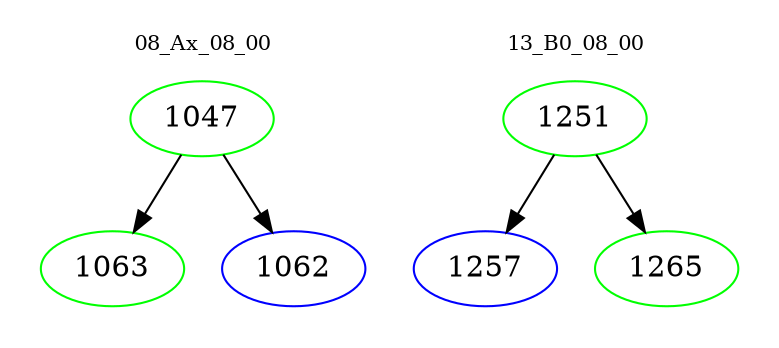 digraph{
subgraph cluster_0 {
color = white
label = "08_Ax_08_00";
fontsize=10;
T0_1047 [label="1047", color="green"]
T0_1047 -> T0_1063 [color="black"]
T0_1063 [label="1063", color="green"]
T0_1047 -> T0_1062 [color="black"]
T0_1062 [label="1062", color="blue"]
}
subgraph cluster_1 {
color = white
label = "13_B0_08_00";
fontsize=10;
T1_1251 [label="1251", color="green"]
T1_1251 -> T1_1257 [color="black"]
T1_1257 [label="1257", color="blue"]
T1_1251 -> T1_1265 [color="black"]
T1_1265 [label="1265", color="green"]
}
}
